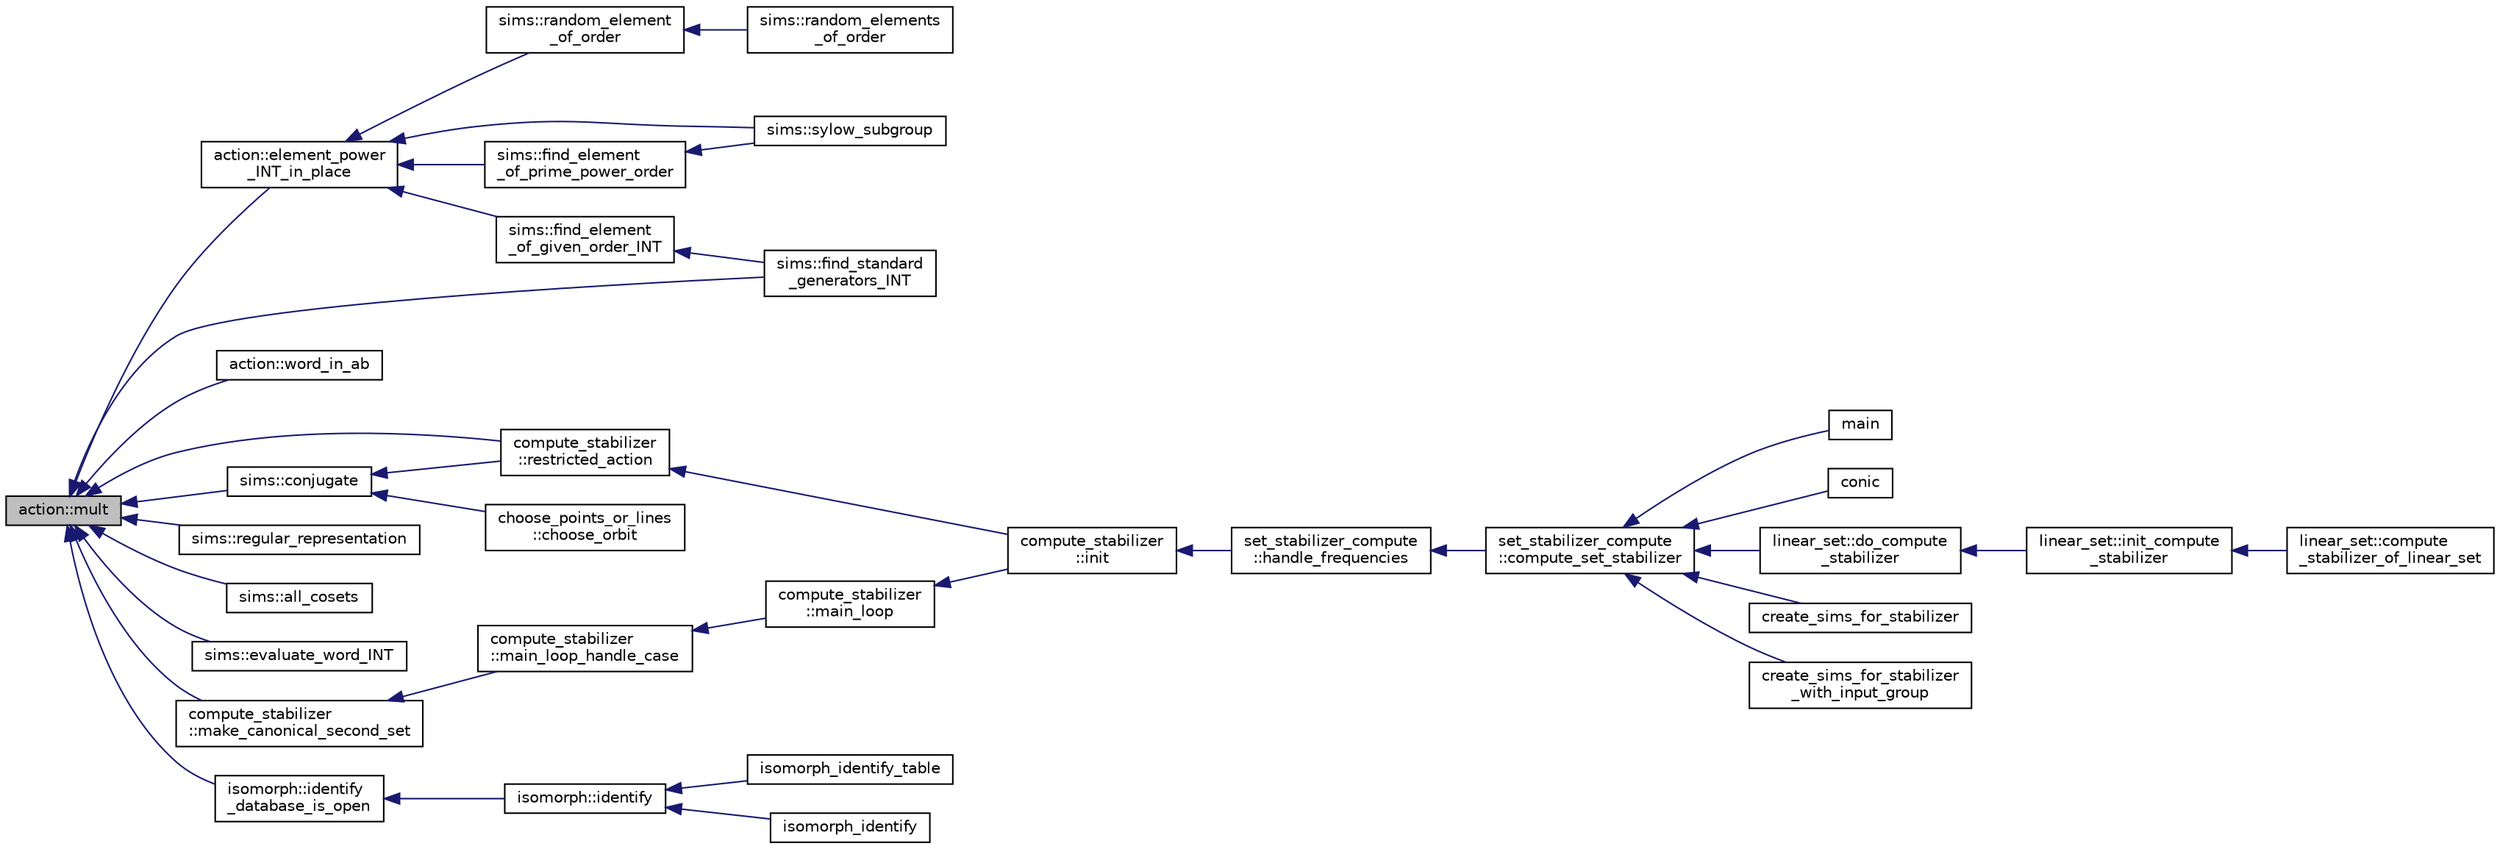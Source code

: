 digraph "action::mult"
{
  edge [fontname="Helvetica",fontsize="10",labelfontname="Helvetica",labelfontsize="10"];
  node [fontname="Helvetica",fontsize="10",shape=record];
  rankdir="LR";
  Node31591 [label="action::mult",height=0.2,width=0.4,color="black", fillcolor="grey75", style="filled", fontcolor="black"];
  Node31591 -> Node31592 [dir="back",color="midnightblue",fontsize="10",style="solid",fontname="Helvetica"];
  Node31592 [label="action::element_power\l_INT_in_place",height=0.2,width=0.4,color="black", fillcolor="white", style="filled",URL="$d2/d86/classaction.html#a960e23ddda7996a5573759048949dac0"];
  Node31592 -> Node31593 [dir="back",color="midnightblue",fontsize="10",style="solid",fontname="Helvetica"];
  Node31593 [label="sims::random_element\l_of_order",height=0.2,width=0.4,color="black", fillcolor="white", style="filled",URL="$d9/df3/classsims.html#a5813a13a4b5685f8bab7d248fb12cf57"];
  Node31593 -> Node31594 [dir="back",color="midnightblue",fontsize="10",style="solid",fontname="Helvetica"];
  Node31594 [label="sims::random_elements\l_of_order",height=0.2,width=0.4,color="black", fillcolor="white", style="filled",URL="$d9/df3/classsims.html#af5aeca809be7c10df8493c1b9ef9e980"];
  Node31592 -> Node31595 [dir="back",color="midnightblue",fontsize="10",style="solid",fontname="Helvetica"];
  Node31595 [label="sims::find_element\l_of_given_order_INT",height=0.2,width=0.4,color="black", fillcolor="white", style="filled",URL="$d9/df3/classsims.html#a2747368b290225e639103bff8e32ffc9"];
  Node31595 -> Node31596 [dir="back",color="midnightblue",fontsize="10",style="solid",fontname="Helvetica"];
  Node31596 [label="sims::find_standard\l_generators_INT",height=0.2,width=0.4,color="black", fillcolor="white", style="filled",URL="$d9/df3/classsims.html#a76b4729b133fb5d7e1edaffe98a6eb5a"];
  Node31592 -> Node31597 [dir="back",color="midnightblue",fontsize="10",style="solid",fontname="Helvetica"];
  Node31597 [label="sims::find_element\l_of_prime_power_order",height=0.2,width=0.4,color="black", fillcolor="white", style="filled",URL="$d9/df3/classsims.html#aaa2d4a5f8ebb39fab9149d99b4d38fbc"];
  Node31597 -> Node31598 [dir="back",color="midnightblue",fontsize="10",style="solid",fontname="Helvetica"];
  Node31598 [label="sims::sylow_subgroup",height=0.2,width=0.4,color="black", fillcolor="white", style="filled",URL="$d9/df3/classsims.html#addc6f348759a62efab9c5d5b58ad3f61"];
  Node31592 -> Node31598 [dir="back",color="midnightblue",fontsize="10",style="solid",fontname="Helvetica"];
  Node31591 -> Node31599 [dir="back",color="midnightblue",fontsize="10",style="solid",fontname="Helvetica"];
  Node31599 [label="action::word_in_ab",height=0.2,width=0.4,color="black", fillcolor="white", style="filled",URL="$d2/d86/classaction.html#a2865dfcc24da629c84dd37e121793101"];
  Node31591 -> Node31600 [dir="back",color="midnightblue",fontsize="10",style="solid",fontname="Helvetica"];
  Node31600 [label="sims::conjugate",height=0.2,width=0.4,color="black", fillcolor="white", style="filled",URL="$d9/df3/classsims.html#ae5fdcadcb51929b4f5c02347384d8b8d"];
  Node31600 -> Node31601 [dir="back",color="midnightblue",fontsize="10",style="solid",fontname="Helvetica"];
  Node31601 [label="compute_stabilizer\l::restricted_action",height=0.2,width=0.4,color="black", fillcolor="white", style="filled",URL="$d8/d30/classcompute__stabilizer.html#a895df470da0ac14f812c3c4b6f2280b9"];
  Node31601 -> Node31602 [dir="back",color="midnightblue",fontsize="10",style="solid",fontname="Helvetica"];
  Node31602 [label="compute_stabilizer\l::init",height=0.2,width=0.4,color="black", fillcolor="white", style="filled",URL="$d8/d30/classcompute__stabilizer.html#a36a1729430f317a65559220a8206a7d7"];
  Node31602 -> Node31603 [dir="back",color="midnightblue",fontsize="10",style="solid",fontname="Helvetica"];
  Node31603 [label="set_stabilizer_compute\l::handle_frequencies",height=0.2,width=0.4,color="black", fillcolor="white", style="filled",URL="$d8/dc6/classset__stabilizer__compute.html#a247c31bc3f19f22dadbfd7607cbaaa78"];
  Node31603 -> Node31604 [dir="back",color="midnightblue",fontsize="10",style="solid",fontname="Helvetica"];
  Node31604 [label="set_stabilizer_compute\l::compute_set_stabilizer",height=0.2,width=0.4,color="black", fillcolor="white", style="filled",URL="$d8/dc6/classset__stabilizer__compute.html#ad4f92074322e98c7cd0ed5d4f8486b76"];
  Node31604 -> Node31605 [dir="back",color="midnightblue",fontsize="10",style="solid",fontname="Helvetica"];
  Node31605 [label="main",height=0.2,width=0.4,color="black", fillcolor="white", style="filled",URL="$db/d67/test__hyperoval_8_c.html#a3c04138a5bfe5d72780bb7e82a18e627"];
  Node31604 -> Node31606 [dir="back",color="midnightblue",fontsize="10",style="solid",fontname="Helvetica"];
  Node31606 [label="conic",height=0.2,width=0.4,color="black", fillcolor="white", style="filled",URL="$d4/de8/conic_8_c.html#a96def9474b981a9d5831a9b48d85d652"];
  Node31604 -> Node31607 [dir="back",color="midnightblue",fontsize="10",style="solid",fontname="Helvetica"];
  Node31607 [label="linear_set::do_compute\l_stabilizer",height=0.2,width=0.4,color="black", fillcolor="white", style="filled",URL="$dd/d86/classlinear__set.html#ae8f58ded28fb5370f4459cca42b7463b"];
  Node31607 -> Node31608 [dir="back",color="midnightblue",fontsize="10",style="solid",fontname="Helvetica"];
  Node31608 [label="linear_set::init_compute\l_stabilizer",height=0.2,width=0.4,color="black", fillcolor="white", style="filled",URL="$dd/d86/classlinear__set.html#a0cc3eaec1896fdc977b62e94623b055b"];
  Node31608 -> Node31609 [dir="back",color="midnightblue",fontsize="10",style="solid",fontname="Helvetica"];
  Node31609 [label="linear_set::compute\l_stabilizer_of_linear_set",height=0.2,width=0.4,color="black", fillcolor="white", style="filled",URL="$dd/d86/classlinear__set.html#a098a133edfbaae0fd347a69c50bdbee2"];
  Node31604 -> Node31610 [dir="back",color="midnightblue",fontsize="10",style="solid",fontname="Helvetica"];
  Node31610 [label="create_sims_for_stabilizer",height=0.2,width=0.4,color="black", fillcolor="white", style="filled",URL="$d0/d76/tl__algebra__and__number__theory_8h.html#af2c67d225072549409be710ac3cd30f8"];
  Node31604 -> Node31611 [dir="back",color="midnightblue",fontsize="10",style="solid",fontname="Helvetica"];
  Node31611 [label="create_sims_for_stabilizer\l_with_input_group",height=0.2,width=0.4,color="black", fillcolor="white", style="filled",URL="$d0/d76/tl__algebra__and__number__theory_8h.html#af5482567a8d6ba5c2fe593bf6f7f9a0f"];
  Node31600 -> Node31612 [dir="back",color="midnightblue",fontsize="10",style="solid",fontname="Helvetica"];
  Node31612 [label="choose_points_or_lines\l::choose_orbit",height=0.2,width=0.4,color="black", fillcolor="white", style="filled",URL="$d6/d75/classchoose__points__or__lines.html#a17def7dc2b9407b483d887fb24fab74d"];
  Node31591 -> Node31613 [dir="back",color="midnightblue",fontsize="10",style="solid",fontname="Helvetica"];
  Node31613 [label="sims::regular_representation",height=0.2,width=0.4,color="black", fillcolor="white", style="filled",URL="$d9/df3/classsims.html#ac445ae3fa3933272cbc36a711a1de17f"];
  Node31591 -> Node31614 [dir="back",color="midnightblue",fontsize="10",style="solid",fontname="Helvetica"];
  Node31614 [label="sims::all_cosets",height=0.2,width=0.4,color="black", fillcolor="white", style="filled",URL="$d9/df3/classsims.html#a55ca54637b837b2c84ca79851d857429"];
  Node31591 -> Node31596 [dir="back",color="midnightblue",fontsize="10",style="solid",fontname="Helvetica"];
  Node31591 -> Node31615 [dir="back",color="midnightblue",fontsize="10",style="solid",fontname="Helvetica"];
  Node31615 [label="sims::evaluate_word_INT",height=0.2,width=0.4,color="black", fillcolor="white", style="filled",URL="$d9/df3/classsims.html#aac8aa3cabbbd4180db8c647156d0f7d4"];
  Node31591 -> Node31601 [dir="back",color="midnightblue",fontsize="10",style="solid",fontname="Helvetica"];
  Node31591 -> Node31616 [dir="back",color="midnightblue",fontsize="10",style="solid",fontname="Helvetica"];
  Node31616 [label="compute_stabilizer\l::make_canonical_second_set",height=0.2,width=0.4,color="black", fillcolor="white", style="filled",URL="$d8/d30/classcompute__stabilizer.html#aa33f9b1e4823afd5196eec36d3082084"];
  Node31616 -> Node31617 [dir="back",color="midnightblue",fontsize="10",style="solid",fontname="Helvetica"];
  Node31617 [label="compute_stabilizer\l::main_loop_handle_case",height=0.2,width=0.4,color="black", fillcolor="white", style="filled",URL="$d8/d30/classcompute__stabilizer.html#a040fb5c6ad50133c5a16a35ed5b2ecc4"];
  Node31617 -> Node31618 [dir="back",color="midnightblue",fontsize="10",style="solid",fontname="Helvetica"];
  Node31618 [label="compute_stabilizer\l::main_loop",height=0.2,width=0.4,color="black", fillcolor="white", style="filled",URL="$d8/d30/classcompute__stabilizer.html#ae8615a28e0494704450689b6ea0b7ca2"];
  Node31618 -> Node31602 [dir="back",color="midnightblue",fontsize="10",style="solid",fontname="Helvetica"];
  Node31591 -> Node31619 [dir="back",color="midnightblue",fontsize="10",style="solid",fontname="Helvetica"];
  Node31619 [label="isomorph::identify\l_database_is_open",height=0.2,width=0.4,color="black", fillcolor="white", style="filled",URL="$d3/d5f/classisomorph.html#a4a5d04d07ac8c2a994fa174f156dea73"];
  Node31619 -> Node31620 [dir="back",color="midnightblue",fontsize="10",style="solid",fontname="Helvetica"];
  Node31620 [label="isomorph::identify",height=0.2,width=0.4,color="black", fillcolor="white", style="filled",URL="$d3/d5f/classisomorph.html#a78ecf843b9f6ca1cfd666e222edd90ae"];
  Node31620 -> Node31621 [dir="back",color="midnightblue",fontsize="10",style="solid",fontname="Helvetica"];
  Node31621 [label="isomorph_identify",height=0.2,width=0.4,color="black", fillcolor="white", style="filled",URL="$d4/d7e/isomorph__global_8_c.html#aa0fe57c73d5668eee10a6022ada7f6a3"];
  Node31620 -> Node31622 [dir="back",color="midnightblue",fontsize="10",style="solid",fontname="Helvetica"];
  Node31622 [label="isomorph_identify_table",height=0.2,width=0.4,color="black", fillcolor="white", style="filled",URL="$d4/d7e/isomorph__global_8_c.html#a9fd19ea945561cf2a6bb5c72dd4b1cb2"];
}
